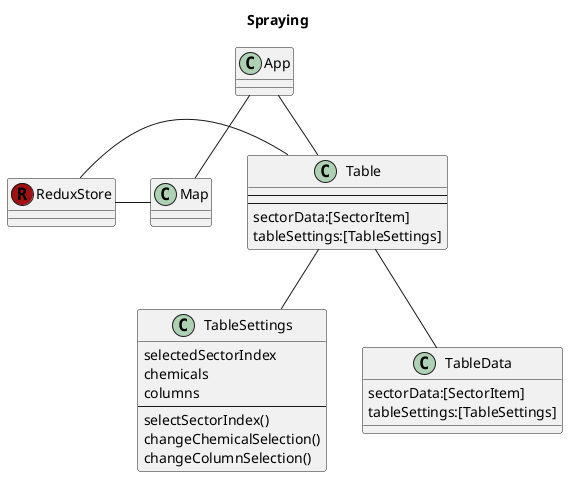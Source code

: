 @startuml

title Spraying

class ReduxStore << (R,#A11111) >> {
}

class App {
}

class Map {
}

class Table {
    --
    --
    sectorData:[SectorItem]
    tableSettings:[TableSettings]
}

class TableSettings {
    selectedSectorIndex
    chemicals
    columns
    --
    selectSectorIndex()
    changeChemicalSelection()
    changeColumnSelection()
}

class TableData {
    sectorData:[SectorItem]
    tableSettings:[TableSettings]
}

App -- Map
App -- Table

Table -- TableSettings
Table -- TableData

ReduxStore - Table
ReduxStore - Map

@enduml